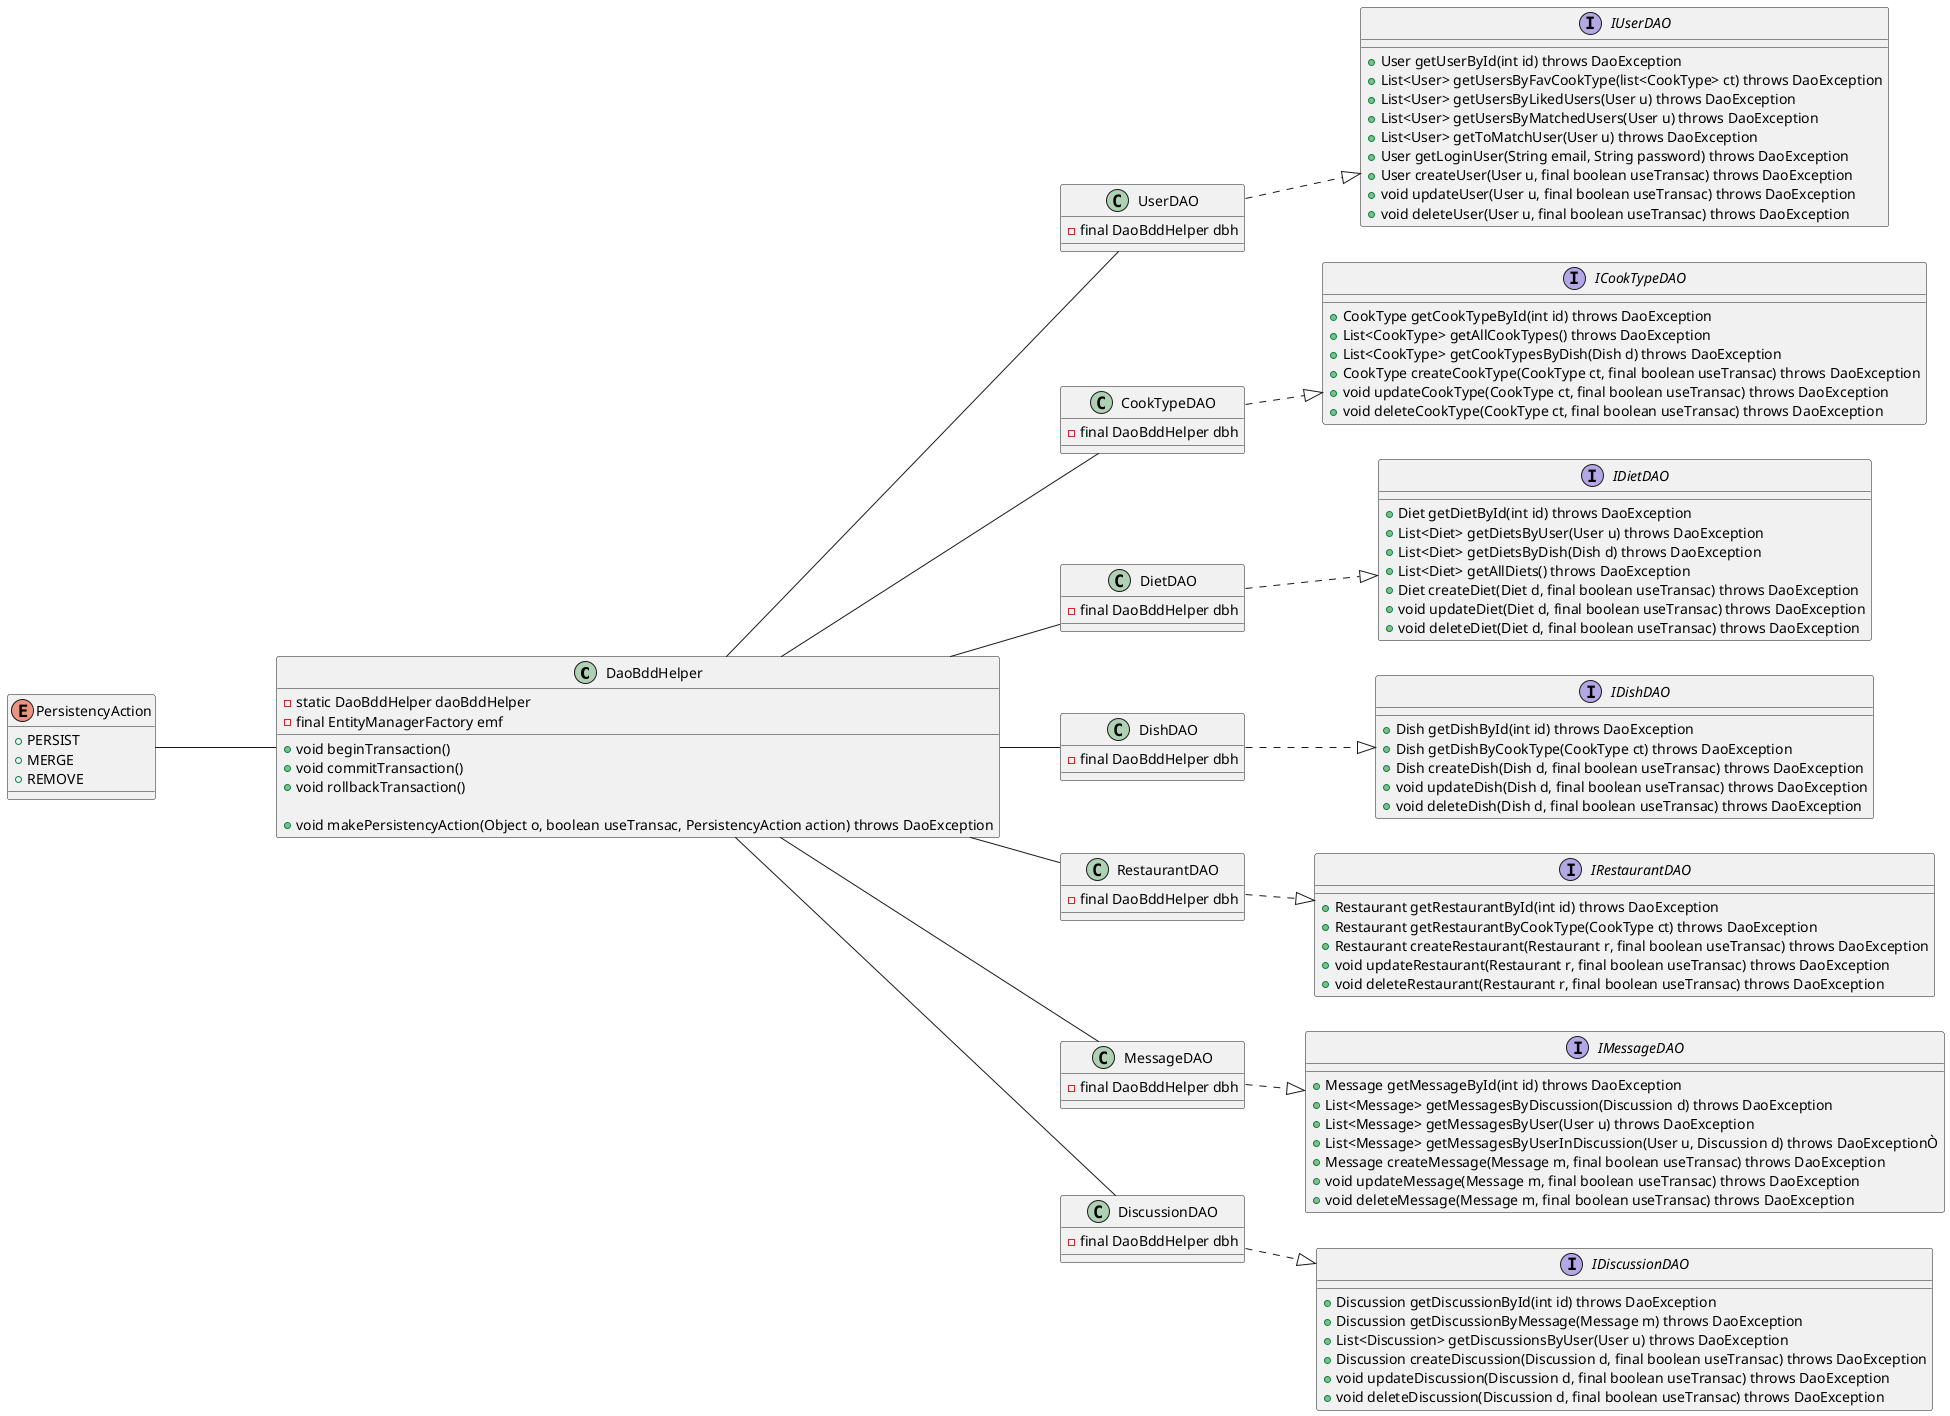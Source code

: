 @startuml

left to right direction

Class "DaoBddHelper" as daoBddHelper{
    - static DaoBddHelper daoBddHelper
    - final EntityManagerFactory emf

    + void beginTransaction()
    + void commitTransaction()
    + void rollbackTransaction()

    + void makePersistencyAction(Object o, boolean useTransac, PersistencyAction action) throws DaoException
}

Enum "PersistencyAction" as persistencyAction{
    + PERSIST
    + MERGE
    + REMOVE
}

Interface "IUserDAO" as iPersonDAO{
    + User getUserById(int id) throws DaoException
    + List<User> getUsersByFavCookType(list<CookType> ct) throws DaoException
    + List<User> getUsersByLikedUsers(User u) throws DaoException
    + List<User> getUsersByMatchedUsers(User u) throws DaoException
    + List<User> getToMatchUser(User u) throws DaoException
    + User getLoginUser(String email, String password) throws DaoException
    + User createUser(User u, final boolean useTransac) throws DaoException
    + void updateUser(User u, final boolean useTransac) throws DaoException
    + void deleteUser(User u, final boolean useTransac) throws DaoException
}

Class "UserDAO" as personDAO{

    - final DaoBddHelper dbh

}

Interface "ICookTypeDAO" as iCookTypeDAO{
    + CookType getCookTypeById(int id) throws DaoException
    + List<CookType> getAllCookTypes() throws DaoException
    + List<CookType> getCookTypesByDish(Dish d) throws DaoException
    + CookType createCookType(CookType ct, final boolean useTransac) throws DaoException
    + void updateCookType(CookType ct, final boolean useTransac) throws DaoException
    + void deleteCookType(CookType ct, final boolean useTransac) throws DaoException
}

Class "CookTypeDAO" as cookTypeDAO{

    - final DaoBddHelper dbh

}

Interface "IDietDAO" as iDietDAO{
    + Diet getDietById(int id) throws DaoException
    + List<Diet> getDietsByUser(User u) throws DaoException
    + List<Diet> getDietsByDish(Dish d) throws DaoException
    + List<Diet> getAllDiets() throws DaoException
    + Diet createDiet(Diet d, final boolean useTransac) throws DaoException
    + void updateDiet(Diet d, final boolean useTransac) throws DaoException
    + void deleteDiet(Diet d, final boolean useTransac) throws DaoException
}

Class "DietDAO" as dietDAO{

    - final DaoBddHelper dbh

}

Interface "IDishDAO" as iDishDAO{
    + Dish getDishById(int id) throws DaoException
    + Dish getDishByCookType(CookType ct) throws DaoException
    + Dish createDish(Dish d, final boolean useTransac) throws DaoException
    + void updateDish(Dish d, final boolean useTransac) throws DaoException
    + void deleteDish(Dish d, final boolean useTransac) throws DaoException
}

Class "DishDAO" as dishDAO{

    - final DaoBddHelper dbh

}

Interface "IRestaurantDAO" as iRestaurantDAO{
    + Restaurant getRestaurantById(int id) throws DaoException
    + Restaurant getRestaurantByCookType(CookType ct) throws DaoException
    + Restaurant createRestaurant(Restaurant r, final boolean useTransac) throws DaoException
    + void updateRestaurant(Restaurant r, final boolean useTransac) throws DaoException
    + void deleteRestaurant(Restaurant r, final boolean useTransac) throws DaoException
}

Class "RestaurantDAO" as restaurantDAO{
    - final DaoBddHelper dbh

}


Interface "IMessageDAO" as iMessageDAO{
    + Message getMessageById(int id) throws DaoException
    + List<Message> getMessagesByDiscussion(Discussion d) throws DaoException
    + List<Message> getMessagesByUser(User u) throws DaoException
    + List<Message> getMessagesByUserInDiscussion(User u, Discussion d) throws DaoExceptionÒ
    + Message createMessage(Message m, final boolean useTransac) throws DaoException
    + void updateMessage(Message m, final boolean useTransac) throws DaoException
    + void deleteMessage(Message m, final boolean useTransac) throws DaoException
}

Class "MessageDAO" as messagingDAO{
    - final DaoBddHelper dbh

}



Interface "IDiscussionDAO" as iDiscussionDAO{
    + Discussion getDiscussionById(int id) throws DaoException
    + Discussion getDiscussionByMessage(Message m) throws DaoException
    + List<Discussion> getDiscussionsByUser(User u) throws DaoException
    + Discussion createDiscussion(Discussion d, final boolean useTransac) throws DaoException
    + void updateDiscussion(Discussion d, final boolean useTransac) throws DaoException
    + void deleteDiscussion(Discussion d, final boolean useTransac) throws DaoException
}

Class "DiscussionDAO" as discussDAO{
    - final DaoBddHelper dbh

}

persistencyAction --- daoBddHelper

daoBddHelper -- personDAO
daoBddHelper -- cookTypeDAO
daoBddHelper -- dietDAO
daoBddHelper -- dishDAO
daoBddHelper -- restaurantDAO
daoBddHelper -- messagingDAO
daoBddHelper -- discussDAO

personDAO ..|> iPersonDAO
cookTypeDAO ..|>  iCookTypeDAO

dietDAO ..|>  iDietDAO

dishDAO ..|>  iDishDAO
restaurantDAO  ..|> iRestaurantDAO
messagingDAO  ..|> iMessageDAO
discussDAO  ..|> iDiscussionDAO






@enduml